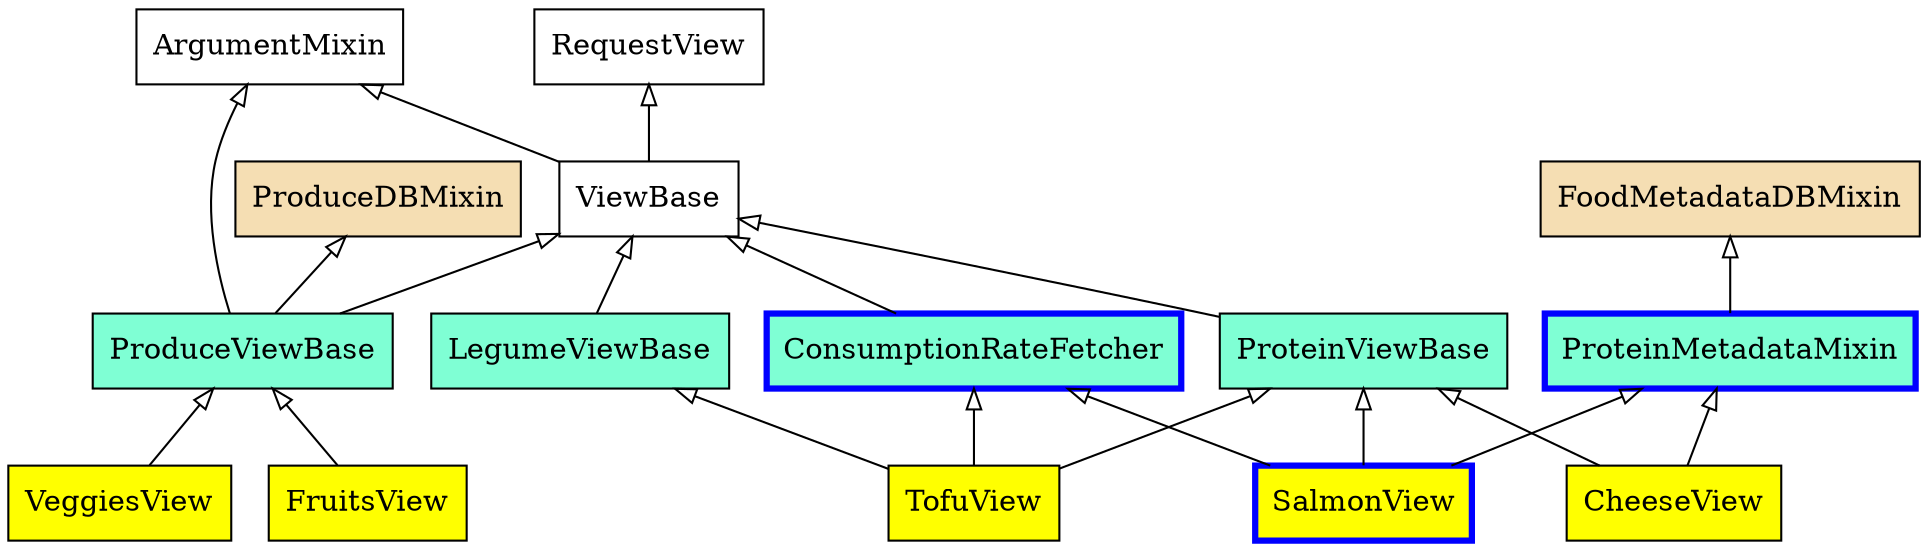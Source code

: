 digraph "classes_No_Name" {
charset="utf-8"
rankdir=BT
"2" [shape="record", label="ConsumptionRateFetcher", style = filled, fillcolor = aquamarine, color = blue, penwidth=3];
"3" [shape="record", label="ViewBase"];
"4" [shape="record", label="ArgumentMixin"];
"5" [shape="record", label="RequestView"];
"6" [shape="record", label="TofuView", style = filled, fillcolor = yellow];
"7" [shape="record", label="LegumeViewBase", style = filled, fillcolor = aquamarine];
"8" [shape="record", label="ProteinViewBase", style = filled, fillcolor = aquamarine];
"9" [shape="record", label="ProteinMetadataMixin", style = filled, fillcolor = aquamarine, color = blue, penwidth=3];
"10" [shape="record", label="FoodMetadataDBMixin", style = filled, fillcolor = wheat];
"12" [shape="record", label="ProduceViewBase", style = filled, fillcolor = aquamarine];
"13" [shape="record", label="ProduceDBMixin", style = filled, fillcolor = wheat];
"14" [shape="record", label="SalmonView", style = filled, color = blue, penwidth=3, fillcolor = yellow];
"15" [shape="record", label="FruitsView", style = filled, fillcolor = yellow];
"11" [shape="record", label="VeggiesView", style = filled, fillcolor = yellow];
"16" [shape="record", label="CheeseView", style = filled, fillcolor = yellow];
"2" -> "3" [arrowtail="none", arrowhead="empty"];
"3" -> "4" [arrowtail="none", arrowhead="empty"];
"3" -> "5" [arrowtail="none", arrowhead="empty"];
"6" -> "7" [arrowtail="none", arrowhead="empty"];
"6" -> "2" [arrowtail="none", arrowhead="empty"];
"6" -> "8" [arrowtail="none", arrowhead="empty"];
"7" -> "3" [arrowtail="none", arrowhead="empty"];
"8" -> "3" [arrowtail="none", arrowhead="empty"];
"9" -> "10" [arrowtail="none", arrowhead="empty"];
"11" -> "12" [arrowtail="none", arrowhead="empty"];
"12" -> "3" [arrowtail="none", arrowhead="empty"];
"12" -> "13" [arrowtail="none", arrowhead="empty"];
"12" -> "4" [arrowtail="none", arrowhead="empty"];
"14" -> "9" [arrowtail="none", arrowhead="empty"];
"14" -> "2" [arrowtail="none", arrowhead="empty"];
"14" -> "8" [arrowtail="none", arrowhead="empty"];
"15" -> "12" [arrowtail="none", arrowhead="empty"];
"16" -> "9" [arrowtail="none", arrowhead="empty"];
"16" -> "8" [arrowtail="none", arrowhead="empty"];
}
